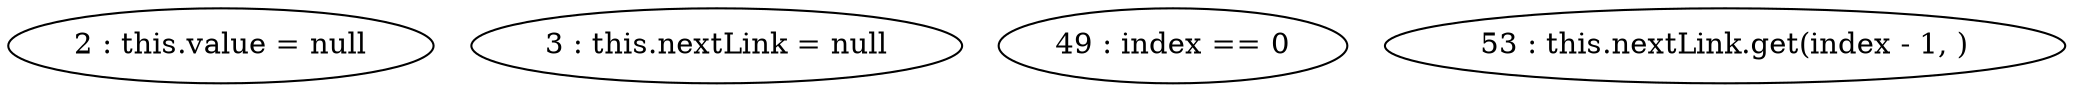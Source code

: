 digraph G {
"2 : this.value = null"
"3 : this.nextLink = null"
"49 : index == 0"
"53 : this.nextLink.get(index - 1, )"
}